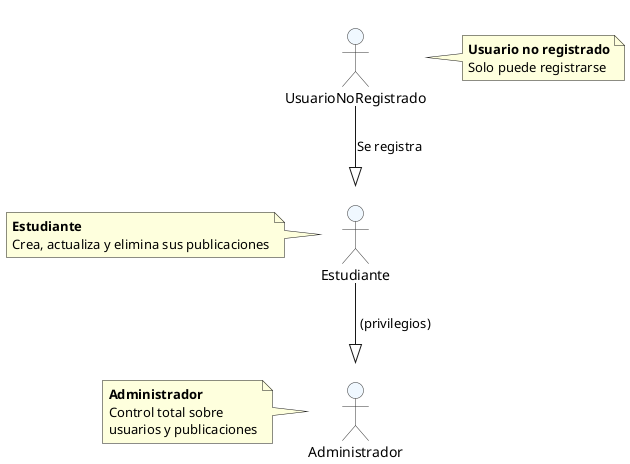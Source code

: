 @startuml JerarquiaActores

skinparam actor {
    BackgroundColor #F0F8FF
    BorderColor #333
    FontSize 14
    FontName Arial
}

skinparam usecase {
    BackgroundColor #E6E6FA
    BorderColor #666
}

actor UsuarioNoRegistrado << (Y,LightGray) >> as Anonimo
actor Estudiante << (G,#90EE90) >> as Estudiante
actor Administrador << (R,#FFCCCB) >> as Admin

    Anonimo --|> Estudiante : "Se registra"
    Estudiante --|> Admin : " (privilegios)"


note right of Anonimo
    <b>Usuario no registrado</b>
    Solo puede registrarse
end note

note left of Estudiante
    <b>Estudiante</b>
    Crea, actualiza y elimina sus publicaciones
end note

note left of Admin
    <b>Administrador</b>
    Control total sobre
    usuarios y publicaciones
end note

@enduml